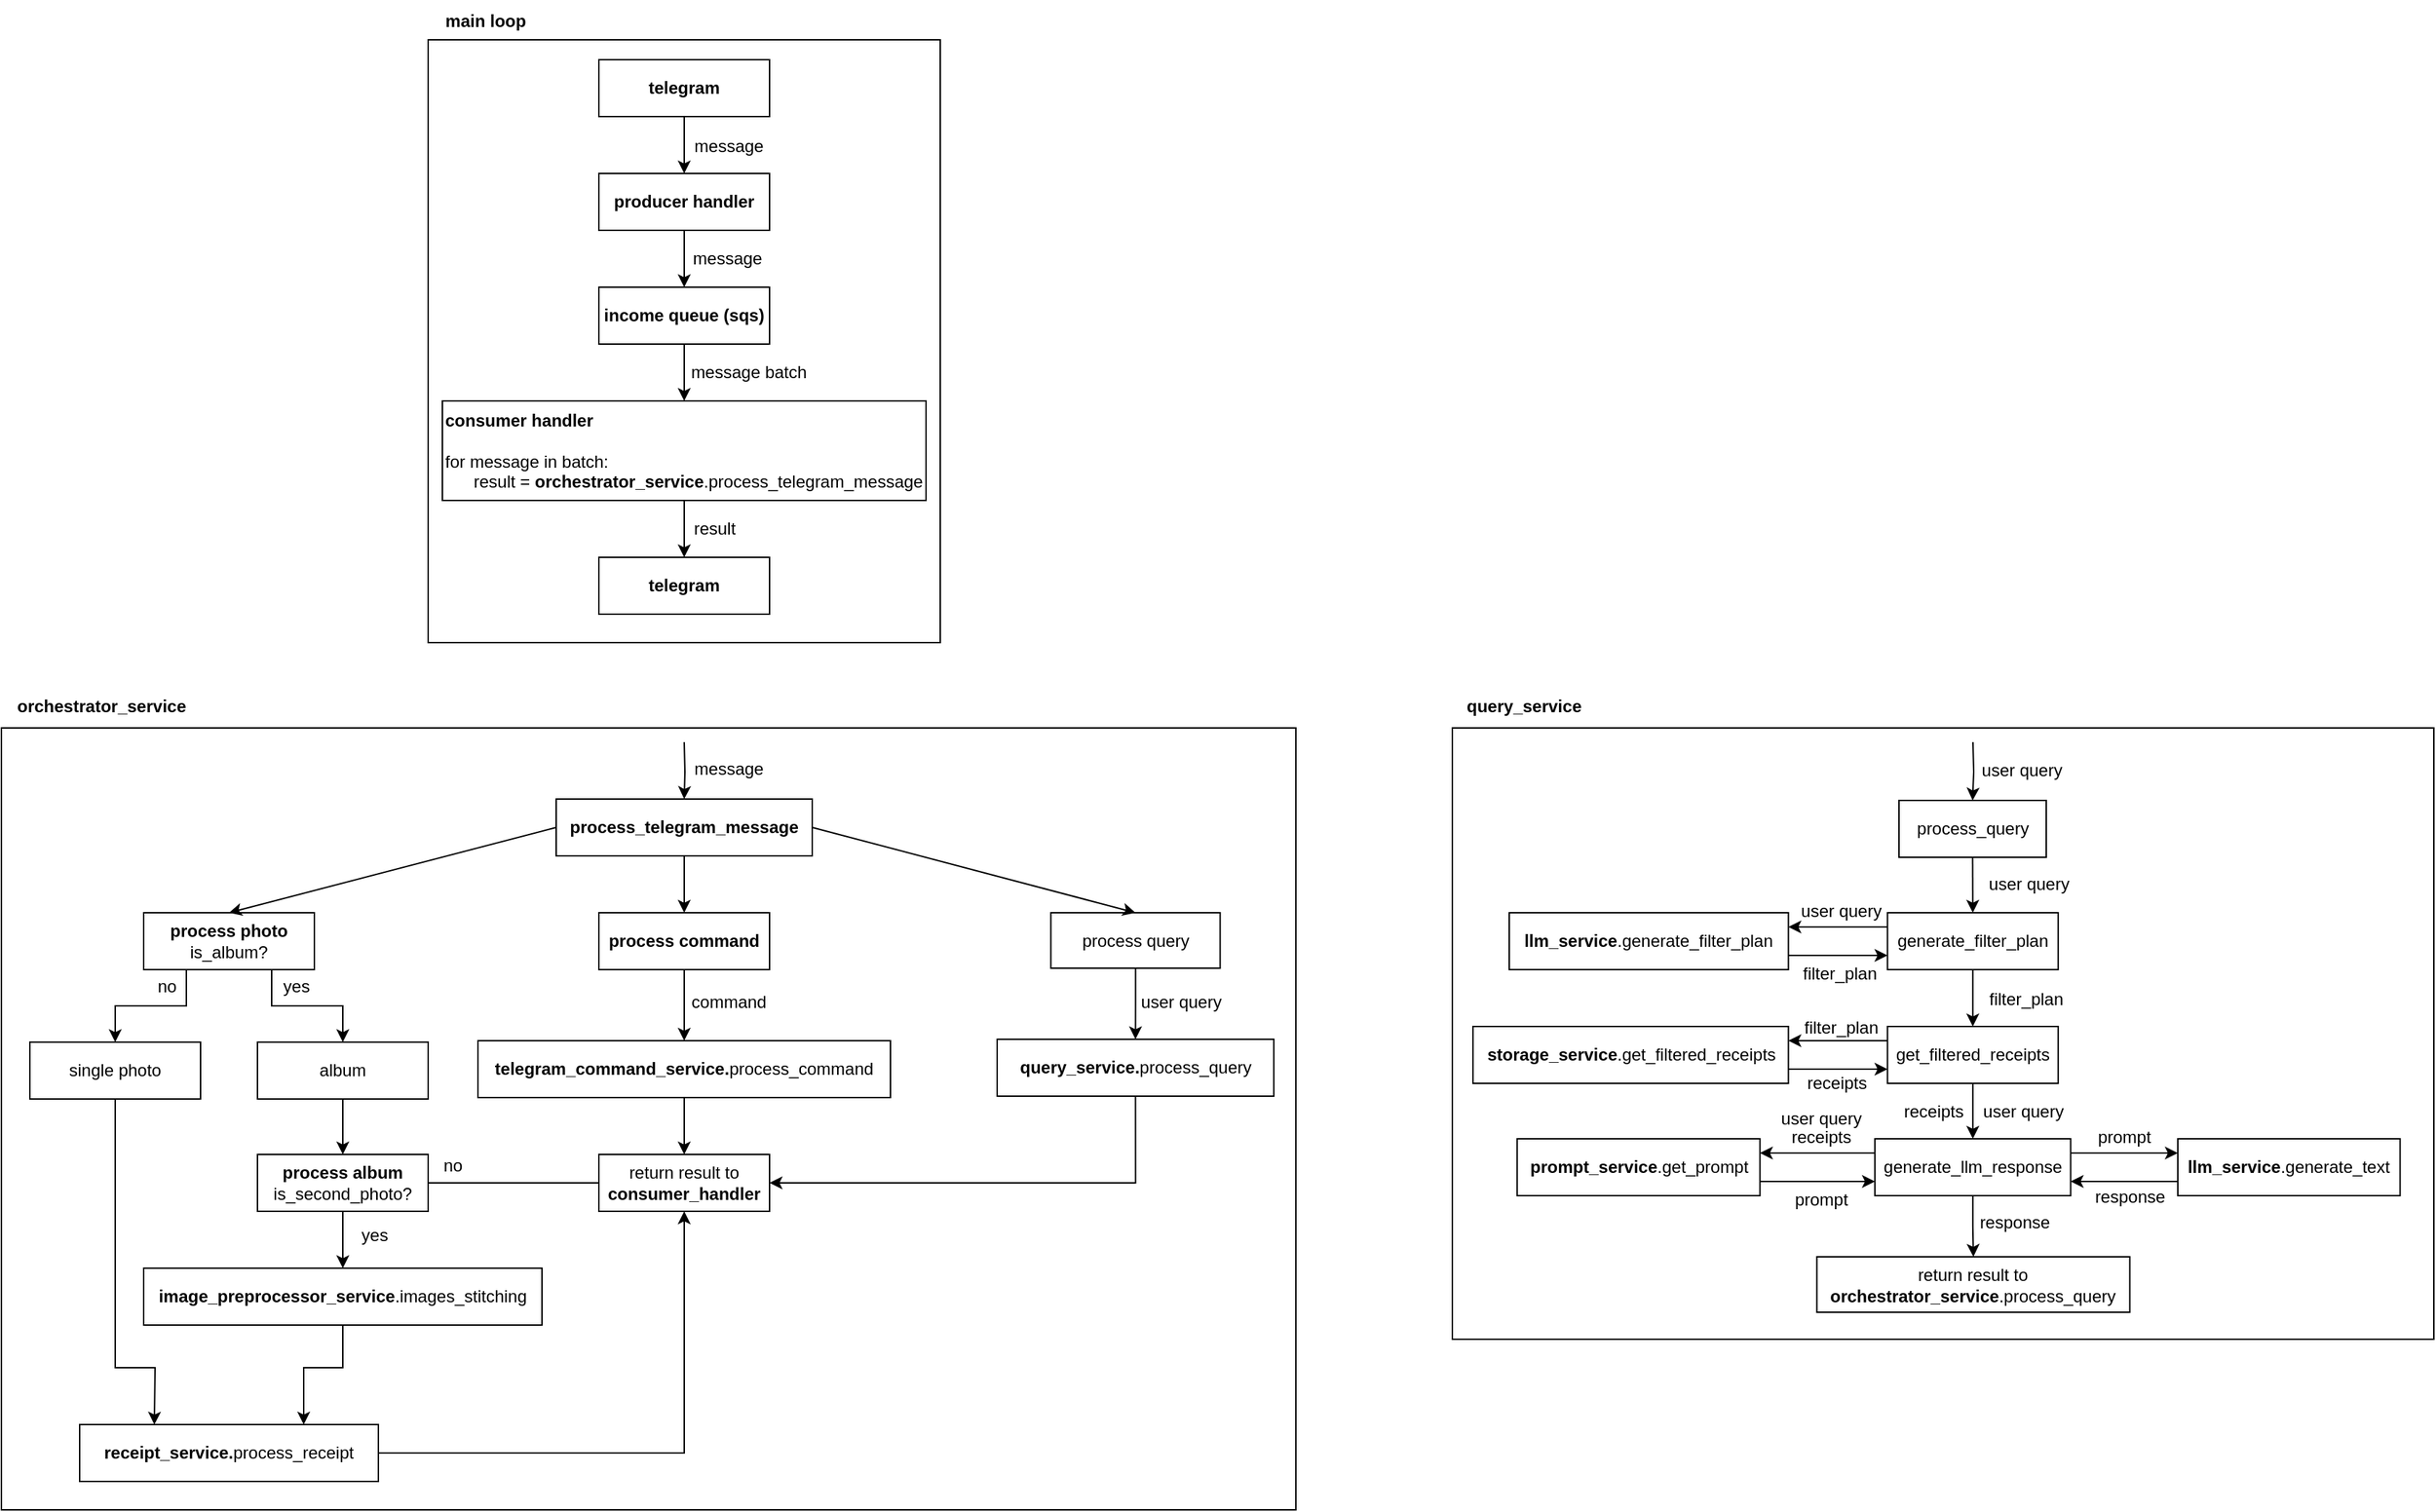<mxfile version="28.1.0">
  <diagram name="Page-1" id="kFAD2bOVg0j7usedwLLG">
    <mxGraphModel dx="2276" dy="1885" grid="1" gridSize="10" guides="1" tooltips="1" connect="1" arrows="1" fold="1" page="1" pageScale="1" pageWidth="850" pageHeight="1100" math="0" shadow="0">
      <root>
        <mxCell id="0" />
        <mxCell id="1" parent="0" />
        <mxCell id="8NiLtgd3BgfuWtCVahwQ-133" value="" style="rounded=0;whiteSpace=wrap;html=1;fillColor=none;" vertex="1" parent="1">
          <mxGeometry x="960" y="510" width="690" height="430" as="geometry" />
        </mxCell>
        <mxCell id="8NiLtgd3BgfuWtCVahwQ-79" value="" style="rounded=0;whiteSpace=wrap;html=1;fillColor=none;" vertex="1" parent="1">
          <mxGeometry x="-60" y="510" width="910" height="550" as="geometry" />
        </mxCell>
        <mxCell id="8NiLtgd3BgfuWtCVahwQ-28" value="" style="rounded=0;whiteSpace=wrap;html=1;fillColor=none;" vertex="1" parent="1">
          <mxGeometry x="240" y="26" width="360" height="424" as="geometry" />
        </mxCell>
        <mxCell id="8NiLtgd3BgfuWtCVahwQ-10" value="" style="edgeStyle=orthogonalEdgeStyle;rounded=0;orthogonalLoop=1;jettySize=auto;html=1;" edge="1" parent="1" source="8NiLtgd3BgfuWtCVahwQ-5" target="8NiLtgd3BgfuWtCVahwQ-6">
          <mxGeometry relative="1" as="geometry" />
        </mxCell>
        <mxCell id="8NiLtgd3BgfuWtCVahwQ-5" value="&lt;b&gt;telegram&lt;/b&gt;" style="rounded=0;whiteSpace=wrap;html=1;" vertex="1" parent="1">
          <mxGeometry x="360" y="40" width="120" height="40" as="geometry" />
        </mxCell>
        <mxCell id="8NiLtgd3BgfuWtCVahwQ-11" value="" style="edgeStyle=orthogonalEdgeStyle;rounded=0;orthogonalLoop=1;jettySize=auto;html=1;" edge="1" parent="1" source="8NiLtgd3BgfuWtCVahwQ-6" target="8NiLtgd3BgfuWtCVahwQ-7">
          <mxGeometry relative="1" as="geometry" />
        </mxCell>
        <mxCell id="8NiLtgd3BgfuWtCVahwQ-6" value="&lt;b&gt;producer handler&lt;/b&gt;" style="rounded=0;whiteSpace=wrap;html=1;" vertex="1" parent="1">
          <mxGeometry x="360" y="120" width="120" height="40" as="geometry" />
        </mxCell>
        <mxCell id="8NiLtgd3BgfuWtCVahwQ-12" value="" style="edgeStyle=orthogonalEdgeStyle;rounded=0;orthogonalLoop=1;jettySize=auto;html=1;" edge="1" parent="1" source="8NiLtgd3BgfuWtCVahwQ-7" target="8NiLtgd3BgfuWtCVahwQ-8">
          <mxGeometry relative="1" as="geometry" />
        </mxCell>
        <mxCell id="8NiLtgd3BgfuWtCVahwQ-7" value="&lt;b&gt;income queue (sqs)&lt;/b&gt;" style="rounded=0;whiteSpace=wrap;html=1;" vertex="1" parent="1">
          <mxGeometry x="360" y="200" width="120" height="40" as="geometry" />
        </mxCell>
        <mxCell id="8NiLtgd3BgfuWtCVahwQ-27" value="" style="edgeStyle=orthogonalEdgeStyle;rounded=0;orthogonalLoop=1;jettySize=auto;html=1;" edge="1" parent="1" source="8NiLtgd3BgfuWtCVahwQ-8" target="8NiLtgd3BgfuWtCVahwQ-24">
          <mxGeometry relative="1" as="geometry" />
        </mxCell>
        <mxCell id="8NiLtgd3BgfuWtCVahwQ-8" value="&lt;b&gt;consumer handler&lt;/b&gt;&lt;div&gt;&lt;br&gt;&lt;/div&gt;&lt;div&gt;for message in batch:&lt;/div&gt;&lt;div&gt;&amp;nbsp; &amp;nbsp; &amp;nbsp; result = &lt;b&gt;orchestrator_service&lt;/b&gt;.process_telegram_message&lt;/div&gt;" style="rounded=0;whiteSpace=wrap;html=1;align=left;" vertex="1" parent="1">
          <mxGeometry x="250" y="280" width="340" height="70" as="geometry" />
        </mxCell>
        <mxCell id="8NiLtgd3BgfuWtCVahwQ-13" value="message" style="text;html=1;align=center;verticalAlign=middle;resizable=0;points=[];autosize=1;strokeColor=none;fillColor=none;" vertex="1" parent="1">
          <mxGeometry x="416" y="86" width="70" height="30" as="geometry" />
        </mxCell>
        <mxCell id="8NiLtgd3BgfuWtCVahwQ-14" value="message" style="text;html=1;align=center;verticalAlign=middle;resizable=0;points=[];autosize=1;strokeColor=none;fillColor=none;" vertex="1" parent="1">
          <mxGeometry x="415" y="165" width="70" height="30" as="geometry" />
        </mxCell>
        <mxCell id="8NiLtgd3BgfuWtCVahwQ-15" value="message batch" style="text;html=1;align=center;verticalAlign=middle;resizable=0;points=[];autosize=1;strokeColor=none;fillColor=none;" vertex="1" parent="1">
          <mxGeometry x="415" y="245" width="100" height="30" as="geometry" />
        </mxCell>
        <mxCell id="8NiLtgd3BgfuWtCVahwQ-17" value="&lt;b&gt;main loop&lt;/b&gt;" style="text;html=1;align=center;verticalAlign=middle;resizable=0;points=[];autosize=1;strokeColor=none;fillColor=none;" vertex="1" parent="1">
          <mxGeometry x="240" y="-2" width="80" height="30" as="geometry" />
        </mxCell>
        <mxCell id="8NiLtgd3BgfuWtCVahwQ-72" value="" style="edgeStyle=orthogonalEdgeStyle;rounded=0;orthogonalLoop=1;jettySize=auto;html=1;" edge="1" parent="1" source="8NiLtgd3BgfuWtCVahwQ-18" target="8NiLtgd3BgfuWtCVahwQ-34">
          <mxGeometry relative="1" as="geometry" />
        </mxCell>
        <mxCell id="8NiLtgd3BgfuWtCVahwQ-18" value="&lt;b&gt;process_telegram_message&lt;/b&gt;" style="rounded=0;whiteSpace=wrap;html=1;" vertex="1" parent="1">
          <mxGeometry x="330" y="560" width="180" height="40" as="geometry" />
        </mxCell>
        <mxCell id="8NiLtgd3BgfuWtCVahwQ-23" value="result" style="text;html=1;align=center;verticalAlign=middle;resizable=0;points=[];autosize=1;strokeColor=none;fillColor=none;" vertex="1" parent="1">
          <mxGeometry x="416" y="355" width="50" height="30" as="geometry" />
        </mxCell>
        <mxCell id="8NiLtgd3BgfuWtCVahwQ-24" value="&lt;b&gt;telegram&lt;/b&gt;" style="rounded=0;whiteSpace=wrap;html=1;" vertex="1" parent="1">
          <mxGeometry x="360" y="390" width="120" height="40" as="geometry" />
        </mxCell>
        <mxCell id="8NiLtgd3BgfuWtCVahwQ-30" value="" style="edgeStyle=orthogonalEdgeStyle;rounded=0;orthogonalLoop=1;jettySize=auto;html=1;" edge="1" parent="1" target="8NiLtgd3BgfuWtCVahwQ-18">
          <mxGeometry relative="1" as="geometry">
            <mxPoint x="420" y="520" as="sourcePoint" />
          </mxGeometry>
        </mxCell>
        <mxCell id="8NiLtgd3BgfuWtCVahwQ-31" value="message" style="text;html=1;align=center;verticalAlign=middle;resizable=0;points=[];autosize=1;strokeColor=none;fillColor=none;" vertex="1" parent="1">
          <mxGeometry x="416" y="524" width="70" height="30" as="geometry" />
        </mxCell>
        <mxCell id="8NiLtgd3BgfuWtCVahwQ-38" style="edgeStyle=orthogonalEdgeStyle;rounded=0;orthogonalLoop=1;jettySize=auto;html=1;entryX=0.5;entryY=0;entryDx=0;entryDy=0;exitX=0.25;exitY=1;exitDx=0;exitDy=0;" edge="1" parent="1" source="8NiLtgd3BgfuWtCVahwQ-32" target="8NiLtgd3BgfuWtCVahwQ-35">
          <mxGeometry relative="1" as="geometry" />
        </mxCell>
        <mxCell id="8NiLtgd3BgfuWtCVahwQ-39" style="edgeStyle=orthogonalEdgeStyle;rounded=0;orthogonalLoop=1;jettySize=auto;html=1;entryX=0.5;entryY=0;entryDx=0;entryDy=0;exitX=0.75;exitY=1;exitDx=0;exitDy=0;" edge="1" parent="1" source="8NiLtgd3BgfuWtCVahwQ-32" target="8NiLtgd3BgfuWtCVahwQ-36">
          <mxGeometry relative="1" as="geometry" />
        </mxCell>
        <mxCell id="8NiLtgd3BgfuWtCVahwQ-32" value="&lt;b&gt;process photo&lt;/b&gt;&lt;div&gt;&lt;span style=&quot;background-color: transparent; color: light-dark(rgb(0, 0, 0), rgb(255, 255, 255));&quot;&gt;is_album?&lt;/span&gt;&lt;/div&gt;" style="rounded=0;whiteSpace=wrap;html=1;" vertex="1" parent="1">
          <mxGeometry x="40" y="640" width="120" height="40" as="geometry" />
        </mxCell>
        <mxCell id="8NiLtgd3BgfuWtCVahwQ-75" value="" style="edgeStyle=orthogonalEdgeStyle;rounded=0;orthogonalLoop=1;jettySize=auto;html=1;" edge="1" parent="1" source="8NiLtgd3BgfuWtCVahwQ-33" target="8NiLtgd3BgfuWtCVahwQ-73">
          <mxGeometry relative="1" as="geometry" />
        </mxCell>
        <mxCell id="8NiLtgd3BgfuWtCVahwQ-33" value="process query" style="rounded=0;whiteSpace=wrap;html=1;" vertex="1" parent="1">
          <mxGeometry x="677.75" y="640" width="119" height="39" as="geometry" />
        </mxCell>
        <mxCell id="8NiLtgd3BgfuWtCVahwQ-68" value="" style="edgeStyle=orthogonalEdgeStyle;rounded=0;orthogonalLoop=1;jettySize=auto;html=1;" edge="1" parent="1" source="8NiLtgd3BgfuWtCVahwQ-34" target="8NiLtgd3BgfuWtCVahwQ-61">
          <mxGeometry relative="1" as="geometry" />
        </mxCell>
        <mxCell id="8NiLtgd3BgfuWtCVahwQ-34" value="&lt;b&gt;process command&lt;/b&gt;" style="rounded=0;whiteSpace=wrap;html=1;" vertex="1" parent="1">
          <mxGeometry x="360" y="640" width="120" height="40" as="geometry" />
        </mxCell>
        <mxCell id="8NiLtgd3BgfuWtCVahwQ-35" value="single photo" style="rounded=0;whiteSpace=wrap;html=1;" vertex="1" parent="1">
          <mxGeometry x="-40" y="731" width="120" height="40" as="geometry" />
        </mxCell>
        <mxCell id="8NiLtgd3BgfuWtCVahwQ-36" value="album" style="rounded=0;whiteSpace=wrap;html=1;" vertex="1" parent="1">
          <mxGeometry x="120" y="731" width="120" height="40" as="geometry" />
        </mxCell>
        <mxCell id="8NiLtgd3BgfuWtCVahwQ-55" value="" style="edgeStyle=orthogonalEdgeStyle;rounded=0;orthogonalLoop=1;jettySize=auto;html=1;" edge="1" parent="1" source="8NiLtgd3BgfuWtCVahwQ-40" target="8NiLtgd3BgfuWtCVahwQ-42">
          <mxGeometry relative="1" as="geometry" />
        </mxCell>
        <mxCell id="8NiLtgd3BgfuWtCVahwQ-63" value="" style="edgeStyle=orthogonalEdgeStyle;rounded=0;orthogonalLoop=1;jettySize=auto;html=1;entryX=0;entryY=0.5;entryDx=0;entryDy=0;" edge="1" parent="1" source="8NiLtgd3BgfuWtCVahwQ-40">
          <mxGeometry relative="1" as="geometry">
            <mxPoint x="430" y="830" as="targetPoint" />
          </mxGeometry>
        </mxCell>
        <mxCell id="8NiLtgd3BgfuWtCVahwQ-40" value="&lt;b&gt;process album&lt;/b&gt;&lt;div&gt;is_second_photo?&lt;/div&gt;" style="rounded=0;whiteSpace=wrap;html=1;" vertex="1" parent="1">
          <mxGeometry x="120" y="810" width="120" height="40" as="geometry" />
        </mxCell>
        <mxCell id="8NiLtgd3BgfuWtCVahwQ-56" value="" style="edgeStyle=orthogonalEdgeStyle;rounded=0;orthogonalLoop=1;jettySize=auto;html=1;entryX=0.75;entryY=0;entryDx=0;entryDy=0;" edge="1" parent="1" source="8NiLtgd3BgfuWtCVahwQ-42" target="8NiLtgd3BgfuWtCVahwQ-44">
          <mxGeometry relative="1" as="geometry">
            <Array as="points">
              <mxPoint x="180" y="960" />
              <mxPoint x="153" y="960" />
            </Array>
          </mxGeometry>
        </mxCell>
        <mxCell id="8NiLtgd3BgfuWtCVahwQ-42" value="&lt;b&gt;image_preprocessor_service&lt;/b&gt;.images_stitching" style="rounded=0;whiteSpace=wrap;html=1;" vertex="1" parent="1">
          <mxGeometry x="40" y="890" width="280" height="40" as="geometry" />
        </mxCell>
        <mxCell id="8NiLtgd3BgfuWtCVahwQ-43" value="&lt;b&gt;orchestrator_&lt;/b&gt;&lt;b style=&quot;background-color: transparent; color: light-dark(rgb(0, 0, 0), rgb(255, 255, 255));&quot;&gt;service&lt;/b&gt;" style="text;html=1;align=center;verticalAlign=middle;resizable=0;points=[];autosize=1;strokeColor=none;fillColor=none;" vertex="1" parent="1">
          <mxGeometry x="-60" y="480" width="140" height="30" as="geometry" />
        </mxCell>
        <mxCell id="8NiLtgd3BgfuWtCVahwQ-44" value="&lt;b&gt;receipt_service.&lt;/b&gt;process_receipt" style="rounded=0;whiteSpace=wrap;html=1;" vertex="1" parent="1">
          <mxGeometry x="-5" y="1000" width="210" height="40" as="geometry" />
        </mxCell>
        <mxCell id="8NiLtgd3BgfuWtCVahwQ-45" value="yes" style="text;html=1;align=center;verticalAlign=middle;resizable=0;points=[];autosize=1;strokeColor=none;fillColor=none;" vertex="1" parent="1">
          <mxGeometry x="127" y="677" width="40" height="30" as="geometry" />
        </mxCell>
        <mxCell id="8NiLtgd3BgfuWtCVahwQ-46" value="no" style="text;html=1;align=center;verticalAlign=middle;resizable=0;points=[];autosize=1;strokeColor=none;fillColor=none;" vertex="1" parent="1">
          <mxGeometry x="36" y="677" width="40" height="30" as="geometry" />
        </mxCell>
        <mxCell id="8NiLtgd3BgfuWtCVahwQ-54" value="" style="endArrow=classic;html=1;rounded=0;exitX=0.5;exitY=1;exitDx=0;exitDy=0;entryX=0.5;entryY=0;entryDx=0;entryDy=0;" edge="1" parent="1" source="8NiLtgd3BgfuWtCVahwQ-36" target="8NiLtgd3BgfuWtCVahwQ-40">
          <mxGeometry width="50" height="50" relative="1" as="geometry">
            <mxPoint x="350" y="830" as="sourcePoint" />
            <mxPoint x="400" y="780" as="targetPoint" />
          </mxGeometry>
        </mxCell>
        <mxCell id="8NiLtgd3BgfuWtCVahwQ-58" value="" style="endArrow=classic;html=1;rounded=0;exitX=0.5;exitY=1;exitDx=0;exitDy=0;entryX=0.25;entryY=0;entryDx=0;entryDy=0;" edge="1" parent="1" source="8NiLtgd3BgfuWtCVahwQ-35" target="8NiLtgd3BgfuWtCVahwQ-44">
          <mxGeometry width="50" height="50" relative="1" as="geometry">
            <mxPoint x="420" y="830" as="sourcePoint" />
            <mxPoint x="460" y="790" as="targetPoint" />
            <Array as="points">
              <mxPoint x="20" y="960" />
              <mxPoint x="48" y="960" />
            </Array>
          </mxGeometry>
        </mxCell>
        <mxCell id="8NiLtgd3BgfuWtCVahwQ-59" value="yes" style="text;html=1;align=center;verticalAlign=middle;resizable=0;points=[];autosize=1;strokeColor=none;fillColor=none;" vertex="1" parent="1">
          <mxGeometry x="182" y="852" width="40" height="30" as="geometry" />
        </mxCell>
        <mxCell id="8NiLtgd3BgfuWtCVahwQ-69" value="" style="edgeStyle=orthogonalEdgeStyle;rounded=0;orthogonalLoop=1;jettySize=auto;html=1;" edge="1" parent="1" source="8NiLtgd3BgfuWtCVahwQ-61" target="8NiLtgd3BgfuWtCVahwQ-67">
          <mxGeometry relative="1" as="geometry" />
        </mxCell>
        <mxCell id="8NiLtgd3BgfuWtCVahwQ-61" value="&lt;b&gt;telegram_command_service.&lt;/b&gt;process_command" style="rounded=0;whiteSpace=wrap;html=1;" vertex="1" parent="1">
          <mxGeometry x="275" y="730" width="290" height="40" as="geometry" />
        </mxCell>
        <mxCell id="8NiLtgd3BgfuWtCVahwQ-64" value="no" style="text;html=1;align=center;verticalAlign=middle;resizable=0;points=[];autosize=1;strokeColor=none;fillColor=none;" vertex="1" parent="1">
          <mxGeometry x="237" y="803" width="40" height="30" as="geometry" />
        </mxCell>
        <mxCell id="8NiLtgd3BgfuWtCVahwQ-67" value="return result to &lt;b&gt;consumer_handler&lt;/b&gt;" style="rounded=0;whiteSpace=wrap;html=1;" vertex="1" parent="1">
          <mxGeometry x="360" y="810" width="120" height="40" as="geometry" />
        </mxCell>
        <mxCell id="8NiLtgd3BgfuWtCVahwQ-70" value="" style="endArrow=classic;html=1;rounded=0;exitX=0;exitY=0.5;exitDx=0;exitDy=0;entryX=0.5;entryY=0;entryDx=0;entryDy=0;" edge="1" parent="1" source="8NiLtgd3BgfuWtCVahwQ-18" target="8NiLtgd3BgfuWtCVahwQ-32">
          <mxGeometry width="50" height="50" relative="1" as="geometry">
            <mxPoint x="400" y="580" as="sourcePoint" />
            <mxPoint x="-40" y="580" as="targetPoint" />
          </mxGeometry>
        </mxCell>
        <mxCell id="8NiLtgd3BgfuWtCVahwQ-71" value="" style="endArrow=classic;html=1;rounded=0;exitX=1;exitY=0.5;exitDx=0;exitDy=0;entryX=0.5;entryY=0;entryDx=0;entryDy=0;" edge="1" parent="1" source="8NiLtgd3BgfuWtCVahwQ-18" target="8NiLtgd3BgfuWtCVahwQ-33">
          <mxGeometry width="50" height="50" relative="1" as="geometry">
            <mxPoint x="470" y="580" as="sourcePoint" />
            <mxPoint x="410" y="790" as="targetPoint" />
          </mxGeometry>
        </mxCell>
        <mxCell id="8NiLtgd3BgfuWtCVahwQ-77" value="" style="edgeStyle=orthogonalEdgeStyle;rounded=0;orthogonalLoop=1;jettySize=auto;html=1;entryX=1;entryY=0.5;entryDx=0;entryDy=0;exitX=0.5;exitY=1;exitDx=0;exitDy=0;" edge="1" parent="1" source="8NiLtgd3BgfuWtCVahwQ-73" target="8NiLtgd3BgfuWtCVahwQ-67">
          <mxGeometry relative="1" as="geometry">
            <mxPoint x="440" y="830" as="targetPoint" />
          </mxGeometry>
        </mxCell>
        <mxCell id="8NiLtgd3BgfuWtCVahwQ-73" value="&lt;b&gt;query_service.&lt;/b&gt;process_query" style="rounded=0;whiteSpace=wrap;html=1;" vertex="1" parent="1">
          <mxGeometry x="640" y="729" width="194.5" height="40" as="geometry" />
        </mxCell>
        <mxCell id="8NiLtgd3BgfuWtCVahwQ-78" value="" style="endArrow=classic;html=1;rounded=0;exitX=1;exitY=0.5;exitDx=0;exitDy=0;entryX=0.5;entryY=1;entryDx=0;entryDy=0;" edge="1" parent="1" source="8NiLtgd3BgfuWtCVahwQ-44" target="8NiLtgd3BgfuWtCVahwQ-67">
          <mxGeometry width="50" height="50" relative="1" as="geometry">
            <mxPoint x="460" y="960" as="sourcePoint" />
            <mxPoint x="490" y="850" as="targetPoint" />
            <Array as="points">
              <mxPoint x="420" y="1020" />
            </Array>
          </mxGeometry>
        </mxCell>
        <mxCell id="8NiLtgd3BgfuWtCVahwQ-81" value="process_query" style="rounded=0;whiteSpace=wrap;html=1;" vertex="1" parent="1">
          <mxGeometry x="1274" y="561" width="103.5" height="40" as="geometry" />
        </mxCell>
        <mxCell id="8NiLtgd3BgfuWtCVahwQ-82" value="user query" style="text;html=1;align=center;verticalAlign=middle;resizable=0;points=[];autosize=1;strokeColor=none;fillColor=none;" vertex="1" parent="1">
          <mxGeometry x="729" y="688" width="80" height="30" as="geometry" />
        </mxCell>
        <mxCell id="8NiLtgd3BgfuWtCVahwQ-85" value="command" style="text;html=1;align=center;verticalAlign=middle;resizable=0;points=[];autosize=1;strokeColor=none;fillColor=none;" vertex="1" parent="1">
          <mxGeometry x="411" y="688" width="80" height="30" as="geometry" />
        </mxCell>
        <mxCell id="8NiLtgd3BgfuWtCVahwQ-86" value="" style="edgeStyle=orthogonalEdgeStyle;rounded=0;orthogonalLoop=1;jettySize=auto;html=1;entryX=0.5;entryY=0;entryDx=0;entryDy=0;" edge="1" parent="1" target="8NiLtgd3BgfuWtCVahwQ-81">
          <mxGeometry relative="1" as="geometry">
            <mxPoint x="1326" y="520" as="sourcePoint" />
            <mxPoint x="1400" y="500" as="targetPoint" />
          </mxGeometry>
        </mxCell>
        <mxCell id="8NiLtgd3BgfuWtCVahwQ-87" value="user query" style="text;html=1;align=center;verticalAlign=middle;resizable=0;points=[];autosize=1;strokeColor=none;fillColor=none;" vertex="1" parent="1">
          <mxGeometry x="1320" y="525" width="80" height="30" as="geometry" />
        </mxCell>
        <mxCell id="8NiLtgd3BgfuWtCVahwQ-106" value="" style="edgeStyle=orthogonalEdgeStyle;rounded=0;orthogonalLoop=1;jettySize=auto;html=1;entryX=1;entryY=0.25;entryDx=0;entryDy=0;exitX=0;exitY=0.25;exitDx=0;exitDy=0;" edge="1" parent="1" source="8NiLtgd3BgfuWtCVahwQ-88" target="8NiLtgd3BgfuWtCVahwQ-89">
          <mxGeometry relative="1" as="geometry" />
        </mxCell>
        <mxCell id="8NiLtgd3BgfuWtCVahwQ-116" value="" style="edgeStyle=orthogonalEdgeStyle;rounded=0;orthogonalLoop=1;jettySize=auto;html=1;entryX=0.5;entryY=0;entryDx=0;entryDy=0;" edge="1" parent="1" source="8NiLtgd3BgfuWtCVahwQ-88" target="8NiLtgd3BgfuWtCVahwQ-90">
          <mxGeometry relative="1" as="geometry" />
        </mxCell>
        <mxCell id="8NiLtgd3BgfuWtCVahwQ-88" value="generate_filter_plan" style="rounded=0;whiteSpace=wrap;html=1;" vertex="1" parent="1">
          <mxGeometry x="1265.88" y="640" width="120" height="40" as="geometry" />
        </mxCell>
        <mxCell id="8NiLtgd3BgfuWtCVahwQ-109" value="" style="edgeStyle=orthogonalEdgeStyle;rounded=0;orthogonalLoop=1;jettySize=auto;html=1;exitX=1;exitY=0.75;exitDx=0;exitDy=0;entryX=0;entryY=0.75;entryDx=0;entryDy=0;" edge="1" parent="1" source="8NiLtgd3BgfuWtCVahwQ-89" target="8NiLtgd3BgfuWtCVahwQ-88">
          <mxGeometry relative="1" as="geometry" />
        </mxCell>
        <mxCell id="8NiLtgd3BgfuWtCVahwQ-89" value="&lt;b&gt;llm_service&lt;/b&gt;.generate_filter_plan" style="rounded=0;whiteSpace=wrap;html=1;" vertex="1" parent="1">
          <mxGeometry x="1000.0" y="640" width="196.25" height="40" as="geometry" />
        </mxCell>
        <mxCell id="8NiLtgd3BgfuWtCVahwQ-107" value="" style="edgeStyle=orthogonalEdgeStyle;rounded=0;orthogonalLoop=1;jettySize=auto;html=1;exitX=0;exitY=0.25;exitDx=0;exitDy=0;entryX=1;entryY=0.25;entryDx=0;entryDy=0;" edge="1" parent="1" source="8NiLtgd3BgfuWtCVahwQ-90" target="8NiLtgd3BgfuWtCVahwQ-91">
          <mxGeometry relative="1" as="geometry" />
        </mxCell>
        <mxCell id="8NiLtgd3BgfuWtCVahwQ-117" value="" style="edgeStyle=orthogonalEdgeStyle;rounded=0;orthogonalLoop=1;jettySize=auto;html=1;" edge="1" parent="1" source="8NiLtgd3BgfuWtCVahwQ-90" target="8NiLtgd3BgfuWtCVahwQ-92">
          <mxGeometry relative="1" as="geometry" />
        </mxCell>
        <mxCell id="8NiLtgd3BgfuWtCVahwQ-90" value="get_filtered_receipts" style="rounded=0;whiteSpace=wrap;html=1;" vertex="1" parent="1">
          <mxGeometry x="1265.88" y="720" width="120" height="40" as="geometry" />
        </mxCell>
        <mxCell id="8NiLtgd3BgfuWtCVahwQ-108" value="" style="edgeStyle=orthogonalEdgeStyle;rounded=0;orthogonalLoop=1;jettySize=auto;html=1;exitX=1;exitY=0.75;exitDx=0;exitDy=0;entryX=0;entryY=0.75;entryDx=0;entryDy=0;" edge="1" parent="1" source="8NiLtgd3BgfuWtCVahwQ-91" target="8NiLtgd3BgfuWtCVahwQ-90">
          <mxGeometry relative="1" as="geometry">
            <mxPoint x="1200" y="751" as="sourcePoint" />
          </mxGeometry>
        </mxCell>
        <mxCell id="8NiLtgd3BgfuWtCVahwQ-91" value="&lt;b&gt;storage_service&lt;/b&gt;.get_filtered_receipts" style="rounded=0;whiteSpace=wrap;html=1;" vertex="1" parent="1">
          <mxGeometry x="974.51" y="720" width="221.74" height="40" as="geometry" />
        </mxCell>
        <mxCell id="8NiLtgd3BgfuWtCVahwQ-113" value="" style="edgeStyle=orthogonalEdgeStyle;rounded=0;orthogonalLoop=1;jettySize=auto;html=1;entryX=1;entryY=0.25;entryDx=0;entryDy=0;exitX=0;exitY=0.25;exitDx=0;exitDy=0;" edge="1" parent="1" source="8NiLtgd3BgfuWtCVahwQ-92" target="8NiLtgd3BgfuWtCVahwQ-111">
          <mxGeometry relative="1" as="geometry" />
        </mxCell>
        <mxCell id="8NiLtgd3BgfuWtCVahwQ-125" value="" style="edgeStyle=orthogonalEdgeStyle;rounded=0;orthogonalLoop=1;jettySize=auto;html=1;exitX=1;exitY=0.25;exitDx=0;exitDy=0;entryX=0;entryY=0.25;entryDx=0;entryDy=0;" edge="1" parent="1" source="8NiLtgd3BgfuWtCVahwQ-92" target="8NiLtgd3BgfuWtCVahwQ-110">
          <mxGeometry relative="1" as="geometry" />
        </mxCell>
        <mxCell id="8NiLtgd3BgfuWtCVahwQ-129" value="" style="edgeStyle=orthogonalEdgeStyle;rounded=0;orthogonalLoop=1;jettySize=auto;html=1;" edge="1" parent="1" source="8NiLtgd3BgfuWtCVahwQ-92" target="8NiLtgd3BgfuWtCVahwQ-93">
          <mxGeometry relative="1" as="geometry" />
        </mxCell>
        <mxCell id="8NiLtgd3BgfuWtCVahwQ-92" value="generate_llm_response" style="rounded=0;whiteSpace=wrap;html=1;" vertex="1" parent="1">
          <mxGeometry x="1257.06" y="799" width="137.62" height="40" as="geometry" />
        </mxCell>
        <mxCell id="8NiLtgd3BgfuWtCVahwQ-93" value="return result to&lt;div&gt;&lt;b&gt;orchestrator_service&lt;/b&gt;.process_query&lt;/div&gt;" style="rounded=0;whiteSpace=wrap;html=1;" vertex="1" parent="1">
          <mxGeometry x="1216.25" y="882" width="220" height="39" as="geometry" />
        </mxCell>
        <mxCell id="8NiLtgd3BgfuWtCVahwQ-96" value="" style="endArrow=classic;html=1;rounded=0;entryX=0.5;entryY=0;entryDx=0;entryDy=0;exitX=0.5;exitY=1;exitDx=0;exitDy=0;" edge="1" parent="1" source="8NiLtgd3BgfuWtCVahwQ-81" target="8NiLtgd3BgfuWtCVahwQ-88">
          <mxGeometry width="50" height="50" relative="1" as="geometry">
            <mxPoint x="830" y="870" as="sourcePoint" />
            <mxPoint x="880" y="820" as="targetPoint" />
          </mxGeometry>
        </mxCell>
        <mxCell id="8NiLtgd3BgfuWtCVahwQ-103" value="user query" style="text;html=1;align=center;verticalAlign=middle;resizable=0;points=[];autosize=1;strokeColor=none;fillColor=none;" vertex="1" parent="1">
          <mxGeometry x="1325" y="605" width="80" height="30" as="geometry" />
        </mxCell>
        <mxCell id="8NiLtgd3BgfuWtCVahwQ-126" value="" style="edgeStyle=orthogonalEdgeStyle;rounded=0;orthogonalLoop=1;jettySize=auto;html=1;entryX=1;entryY=0.75;entryDx=0;entryDy=0;exitX=0;exitY=0.75;exitDx=0;exitDy=0;" edge="1" parent="1" source="8NiLtgd3BgfuWtCVahwQ-110" target="8NiLtgd3BgfuWtCVahwQ-92">
          <mxGeometry relative="1" as="geometry" />
        </mxCell>
        <mxCell id="8NiLtgd3BgfuWtCVahwQ-110" value="&lt;b&gt;llm_service&lt;/b&gt;.generate_text" style="rounded=0;whiteSpace=wrap;html=1;" vertex="1" parent="1">
          <mxGeometry x="1470" y="799" width="156.25" height="40" as="geometry" />
        </mxCell>
        <mxCell id="8NiLtgd3BgfuWtCVahwQ-132" value="" style="edgeStyle=orthogonalEdgeStyle;rounded=0;orthogonalLoop=1;jettySize=auto;html=1;entryX=0;entryY=0.75;entryDx=0;entryDy=0;exitX=1;exitY=0.75;exitDx=0;exitDy=0;" edge="1" parent="1" source="8NiLtgd3BgfuWtCVahwQ-111" target="8NiLtgd3BgfuWtCVahwQ-92">
          <mxGeometry relative="1" as="geometry">
            <mxPoint x="1180" y="829" as="sourcePoint" />
          </mxGeometry>
        </mxCell>
        <mxCell id="8NiLtgd3BgfuWtCVahwQ-111" value="&lt;b&gt;prompt_service&lt;/b&gt;.get_prompt" style="rounded=0;whiteSpace=wrap;html=1;" vertex="1" parent="1">
          <mxGeometry x="1005.57" y="799" width="170.68" height="40" as="geometry" />
        </mxCell>
        <mxCell id="8NiLtgd3BgfuWtCVahwQ-119" value="user query" style="text;html=1;align=center;verticalAlign=middle;resizable=0;points=[];autosize=1;strokeColor=none;fillColor=none;" vertex="1" parent="1">
          <mxGeometry x="1193" y="624" width="80" height="30" as="geometry" />
        </mxCell>
        <mxCell id="8NiLtgd3BgfuWtCVahwQ-120" value="filter_plan" style="text;html=1;align=center;verticalAlign=middle;resizable=0;points=[];autosize=1;strokeColor=none;fillColor=none;" vertex="1" parent="1">
          <mxGeometry x="1192" y="668" width="80" height="30" as="geometry" />
        </mxCell>
        <mxCell id="8NiLtgd3BgfuWtCVahwQ-121" value="filter_plan" style="text;html=1;align=center;verticalAlign=middle;resizable=0;points=[];autosize=1;strokeColor=none;fillColor=none;" vertex="1" parent="1">
          <mxGeometry x="1323" y="686" width="80" height="30" as="geometry" />
        </mxCell>
        <mxCell id="8NiLtgd3BgfuWtCVahwQ-122" value="filter_plan" style="text;html=1;align=center;verticalAlign=middle;resizable=0;points=[];autosize=1;strokeColor=none;fillColor=none;" vertex="1" parent="1">
          <mxGeometry x="1193.06" y="706" width="80" height="30" as="geometry" />
        </mxCell>
        <mxCell id="8NiLtgd3BgfuWtCVahwQ-123" value="receipts" style="text;html=1;align=center;verticalAlign=middle;resizable=0;points=[];autosize=1;strokeColor=none;fillColor=none;" vertex="1" parent="1">
          <mxGeometry x="1195" y="745" width="70" height="30" as="geometry" />
        </mxCell>
        <mxCell id="8NiLtgd3BgfuWtCVahwQ-124" value="prompt" style="text;html=1;align=center;verticalAlign=middle;resizable=0;points=[];autosize=1;strokeColor=none;fillColor=none;" vertex="1" parent="1">
          <mxGeometry x="1189" y="827" width="60" height="30" as="geometry" />
        </mxCell>
        <mxCell id="8NiLtgd3BgfuWtCVahwQ-127" value="prompt" style="text;html=1;align=center;verticalAlign=middle;resizable=0;points=[];autosize=1;strokeColor=none;fillColor=none;" vertex="1" parent="1">
          <mxGeometry x="1402" y="783" width="60" height="30" as="geometry" />
        </mxCell>
        <mxCell id="8NiLtgd3BgfuWtCVahwQ-128" value="response" style="text;html=1;align=center;verticalAlign=middle;resizable=0;points=[];autosize=1;strokeColor=none;fillColor=none;" vertex="1" parent="1">
          <mxGeometry x="1401" y="825" width="70" height="30" as="geometry" />
        </mxCell>
        <mxCell id="8NiLtgd3BgfuWtCVahwQ-130" value="response" style="text;html=1;align=center;verticalAlign=middle;resizable=0;points=[];autosize=1;strokeColor=none;fillColor=none;" vertex="1" parent="1">
          <mxGeometry x="1320" y="843" width="70" height="30" as="geometry" />
        </mxCell>
        <mxCell id="8NiLtgd3BgfuWtCVahwQ-135" value="&lt;b&gt;query_service&lt;/b&gt;" style="text;html=1;align=center;verticalAlign=middle;resizable=0;points=[];autosize=1;strokeColor=none;fillColor=none;" vertex="1" parent="1">
          <mxGeometry x="960" y="480" width="100" height="30" as="geometry" />
        </mxCell>
        <mxCell id="8NiLtgd3BgfuWtCVahwQ-136" value="user query" style="text;html=1;align=center;verticalAlign=middle;resizable=0;points=[];autosize=1;strokeColor=none;fillColor=none;" vertex="1" parent="1">
          <mxGeometry x="1179" y="770" width="80" height="30" as="geometry" />
        </mxCell>
        <mxCell id="8NiLtgd3BgfuWtCVahwQ-137" value="receipts" style="text;html=1;align=center;verticalAlign=middle;resizable=0;points=[];autosize=1;strokeColor=none;fillColor=none;" vertex="1" parent="1">
          <mxGeometry x="1184" y="783" width="70" height="30" as="geometry" />
        </mxCell>
        <mxCell id="8NiLtgd3BgfuWtCVahwQ-138" value="receipts" style="text;html=1;align=center;verticalAlign=middle;resizable=0;points=[];autosize=1;strokeColor=none;fillColor=none;" vertex="1" parent="1">
          <mxGeometry x="1263" y="765" width="70" height="30" as="geometry" />
        </mxCell>
        <mxCell id="8NiLtgd3BgfuWtCVahwQ-139" value="user query" style="text;html=1;align=center;verticalAlign=middle;resizable=0;points=[];autosize=1;strokeColor=none;fillColor=none;" vertex="1" parent="1">
          <mxGeometry x="1321" y="765" width="80" height="30" as="geometry" />
        </mxCell>
      </root>
    </mxGraphModel>
  </diagram>
</mxfile>
